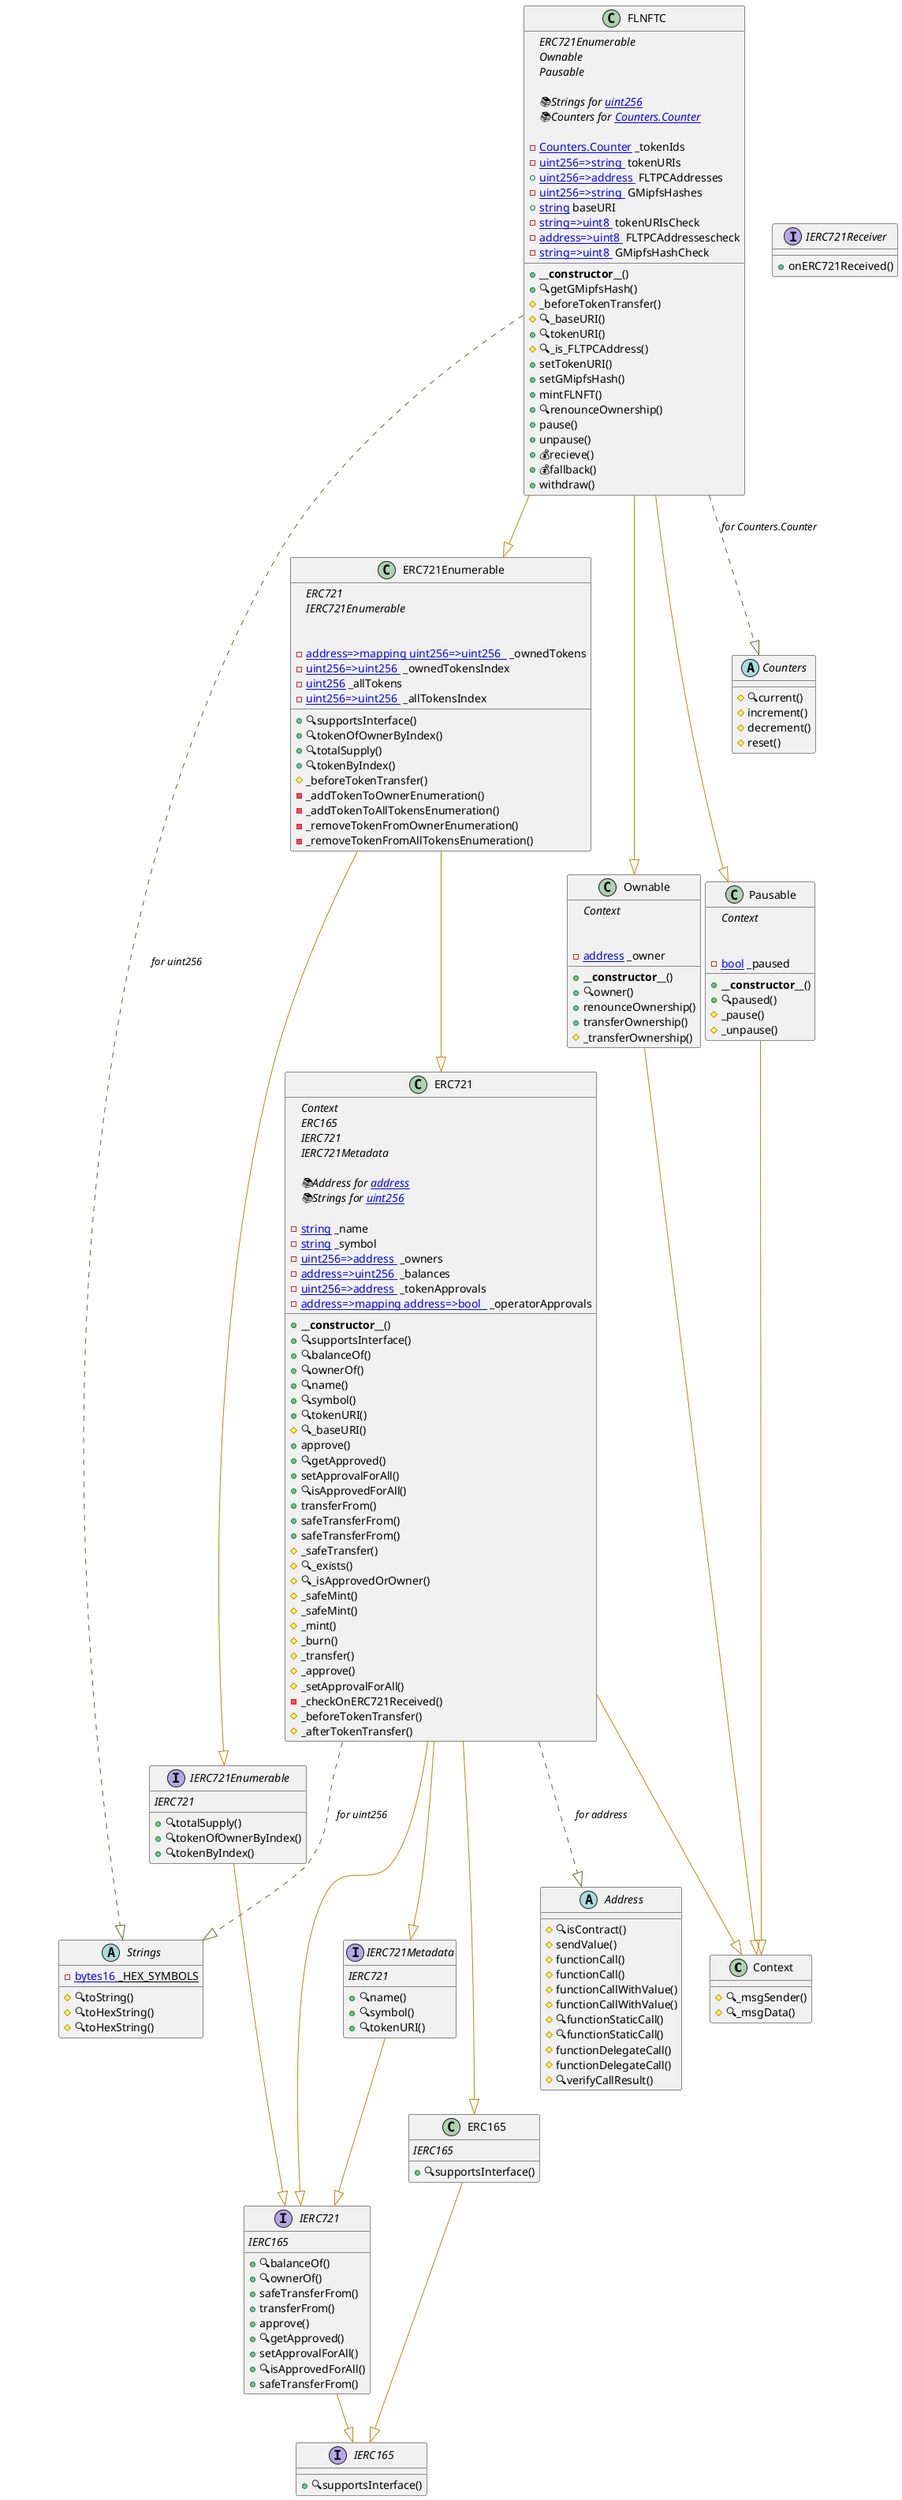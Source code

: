 @startuml
' -- generated by: https://marketplace.visualstudio.com/items?itemName=tintinweb.solidity-visual-auditor
'
' -- for auto-render install: https://marketplace.visualstudio.com/items?itemName=jebbs.plantuml
' -- options --



' -- classes --


class Context {
    ' -- inheritance --

    ' -- usingFor --

    ' -- vars --

    ' -- methods --
	#🔍_msgSender()
	#🔍_msgData()

}


interface IERC165 {
    ' -- inheritance --

    ' -- usingFor --

    ' -- vars --

    ' -- methods --
	+🔍supportsInterface()

}


interface IERC721 {
    ' -- inheritance --
	{abstract}IERC165

    ' -- usingFor --

    ' -- vars --

    ' -- methods --
	+🔍balanceOf()
	+🔍ownerOf()
	+safeTransferFrom()
	+transferFrom()
	+approve()
	+🔍getApproved()
	+setApprovalForAll()
	+🔍isApprovedForAll()
	+safeTransferFrom()

}


class ERC165 {
    ' -- inheritance --
	{abstract}IERC165

    ' -- usingFor --

    ' -- vars --

    ' -- methods --
	+🔍supportsInterface()

}


abstract Strings {
    ' -- inheritance --

    ' -- usingFor --

    ' -- vars --
	-{static}[[bytes16]] _HEX_SYMBOLS

    ' -- methods --
	#🔍toString()
	#🔍toHexString()
	#🔍toHexString()

}


abstract Address {
    ' -- inheritance --

    ' -- usingFor --

    ' -- vars --

    ' -- methods --
	#🔍isContract()
	#sendValue()
	#functionCall()
	#functionCall()
	#functionCallWithValue()
	#functionCallWithValue()
	#🔍functionStaticCall()
	#🔍functionStaticCall()
	#functionDelegateCall()
	#functionDelegateCall()
	#🔍verifyCallResult()

}


interface IERC721Metadata {
    ' -- inheritance --
	{abstract}IERC721

    ' -- usingFor --

    ' -- vars --

    ' -- methods --
	+🔍name()
	+🔍symbol()
	+🔍tokenURI()

}


interface IERC721Receiver {
    ' -- inheritance --

    ' -- usingFor --

    ' -- vars --

    ' -- methods --
	+onERC721Received()

}


interface IERC721Enumerable {
    ' -- inheritance --
	{abstract}IERC721

    ' -- usingFor --

    ' -- vars --

    ' -- methods --
	+🔍totalSupply()
	+🔍tokenOfOwnerByIndex()
	+🔍tokenByIndex()

}


class ERC721 {
    ' -- inheritance --
	{abstract}Context
	{abstract}ERC165
	{abstract}IERC721
	{abstract}IERC721Metadata

    ' -- usingFor --
	{abstract}📚Address for [[address]]
	{abstract}📚Strings for [[uint256]]

    ' -- vars --
	-[[string]] _name
	-[[string]] _symbol
	-[[mapping uint256=>address ]] _owners
	-[[mapping address=>uint256 ]] _balances
	-[[mapping uint256=>address ]] _tokenApprovals
	-[[mapping address=>mapping address=>bool  ]] _operatorApprovals

    ' -- methods --
	+**__constructor__**()
	+🔍supportsInterface()
	+🔍balanceOf()
	+🔍ownerOf()
	+🔍name()
	+🔍symbol()
	+🔍tokenURI()
	#🔍_baseURI()
	+approve()
	+🔍getApproved()
	+setApprovalForAll()
	+🔍isApprovedForAll()
	+transferFrom()
	+safeTransferFrom()
	+safeTransferFrom()
	#_safeTransfer()
	#🔍_exists()
	#🔍_isApprovedOrOwner()
	#_safeMint()
	#_safeMint()
	#_mint()
	#_burn()
	#_transfer()
	#_approve()
	#_setApprovalForAll()
	-_checkOnERC721Received()
	#_beforeTokenTransfer()
	#_afterTokenTransfer()

}


abstract Counters {
    ' -- inheritance --

    ' -- usingFor --

    ' -- vars --

    ' -- methods --
	#🔍current()
	#increment()
	#decrement()
	#reset()

}


class Ownable {
    ' -- inheritance --
	{abstract}Context

    ' -- usingFor --

    ' -- vars --
	-[[address]] _owner

    ' -- methods --
	+**__constructor__**()
	+🔍owner()
	+renounceOwnership()
	+transferOwnership()
	#_transferOwnership()

}


class Pausable {
    ' -- inheritance --
	{abstract}Context

    ' -- usingFor --

    ' -- vars --
	-[[bool]] _paused

    ' -- methods --
	+**__constructor__**()
	+🔍paused()
	#_pause()
	#_unpause()

}


class ERC721Enumerable {
    ' -- inheritance --
	{abstract}ERC721
	{abstract}IERC721Enumerable

    ' -- usingFor --

    ' -- vars --
	-[[mapping address=>mapping uint256=>uint256  ]] _ownedTokens
	-[[mapping uint256=>uint256 ]] _ownedTokensIndex
	-[[uint256]] _allTokens
	-[[mapping uint256=>uint256 ]] _allTokensIndex

    ' -- methods --
	+🔍supportsInterface()
	+🔍tokenOfOwnerByIndex()
	+🔍totalSupply()
	+🔍tokenByIndex()
	#_beforeTokenTransfer()
	-_addTokenToOwnerEnumeration()
	-_addTokenToAllTokensEnumeration()
	-_removeTokenFromOwnerEnumeration()
	-_removeTokenFromAllTokensEnumeration()

}


class FLNFTC {
    ' -- inheritance --
	{abstract}ERC721Enumerable
	{abstract}Ownable
	{abstract}Pausable

    ' -- usingFor --
	{abstract}📚Strings for [[uint256]]
	{abstract}📚Counters for [[Counters.Counter]]

    ' -- vars --
	-[[Counters.Counter]] _tokenIds
	-[[mapping uint256=>string ]] tokenURIs
	+[[mapping uint256=>address ]] FLTPCAddresses
	-[[mapping uint256=>string ]] GMipfsHashes
	+[[string]] baseURI
	-[[mapping string=>uint8 ]] tokenURIsCheck
	-[[mapping address=>uint8 ]] FLTPCAddressescheck
	-[[mapping string=>uint8 ]] GMipfsHashCheck

    ' -- methods --
	+**__constructor__**()
	+🔍getGMipfsHash()
	#_beforeTokenTransfer()
	#🔍_baseURI()
	+🔍tokenURI()
	#🔍_is_FLTPCAddress()
	+setTokenURI()
	+setGMipfsHash()
	+mintFLNFT()
	+🔍renounceOwnership()
	+pause()
	+unpause()
	+💰recieve()
	+💰fallback()
	+withdraw()

}
' -- inheritance / usingFor --
IERC721 --[#DarkGoldenRod]|> IERC165
ERC165 --[#DarkGoldenRod]|> IERC165
IERC721Metadata --[#DarkGoldenRod]|> IERC721
IERC721Enumerable --[#DarkGoldenRod]|> IERC721
ERC721 --[#DarkGoldenRod]|> Context
ERC721 --[#DarkGoldenRod]|> ERC165
ERC721 --[#DarkGoldenRod]|> IERC721
ERC721 --[#DarkGoldenRod]|> IERC721Metadata
ERC721 ..[#DarkOliveGreen]|> Address : //for address//
ERC721 ..[#DarkOliveGreen]|> Strings : //for uint256//
Ownable --[#DarkGoldenRod]|> Context
Pausable --[#DarkGoldenRod]|> Context
ERC721Enumerable --[#DarkGoldenRod]|> ERC721
ERC721Enumerable --[#DarkGoldenRod]|> IERC721Enumerable
FLNFTC --[#DarkGoldenRod]|> ERC721Enumerable
FLNFTC --[#DarkGoldenRod]|> Ownable
FLNFTC --[#DarkGoldenRod]|> Pausable
FLNFTC ..[#DarkOliveGreen]|> Strings : //for uint256//
FLNFTC ..[#DarkOliveGreen]|> Counters : //for Counters.Counter//

@enduml